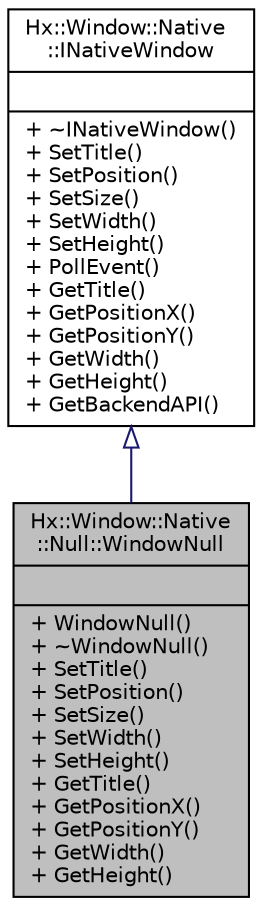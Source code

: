 digraph "Hx::Window::Native::Null::WindowNull"
{
  edge [fontname="Helvetica",fontsize="10",labelfontname="Helvetica",labelfontsize="10"];
  node [fontname="Helvetica",fontsize="10",shape=record];
  Node1 [label="{Hx::Window::Native\l::Null::WindowNull\n||+ WindowNull()\l+ ~WindowNull()\l+ SetTitle()\l+ SetPosition()\l+ SetSize()\l+ SetWidth()\l+ SetHeight()\l+ GetTitle()\l+ GetPositionX()\l+ GetPositionY()\l+ GetWidth()\l+ GetHeight()\l}",height=0.2,width=0.4,color="black", fillcolor="grey75", style="filled", fontcolor="black"];
  Node2 -> Node1 [dir="back",color="midnightblue",fontsize="10",style="solid",arrowtail="onormal",fontname="Helvetica"];
  Node2 [label="{Hx::Window::Native\l::INativeWindow\n||+ ~INativeWindow()\l+ SetTitle()\l+ SetPosition()\l+ SetSize()\l+ SetWidth()\l+ SetHeight()\l+ PollEvent()\l+ GetTitle()\l+ GetPositionX()\l+ GetPositionY()\l+ GetWidth()\l+ GetHeight()\l+ GetBackendAPI()\l}",height=0.2,width=0.4,color="black", fillcolor="white", style="filled",URL="$structHx_1_1Window_1_1Native_1_1INativeWindow.html"];
}
